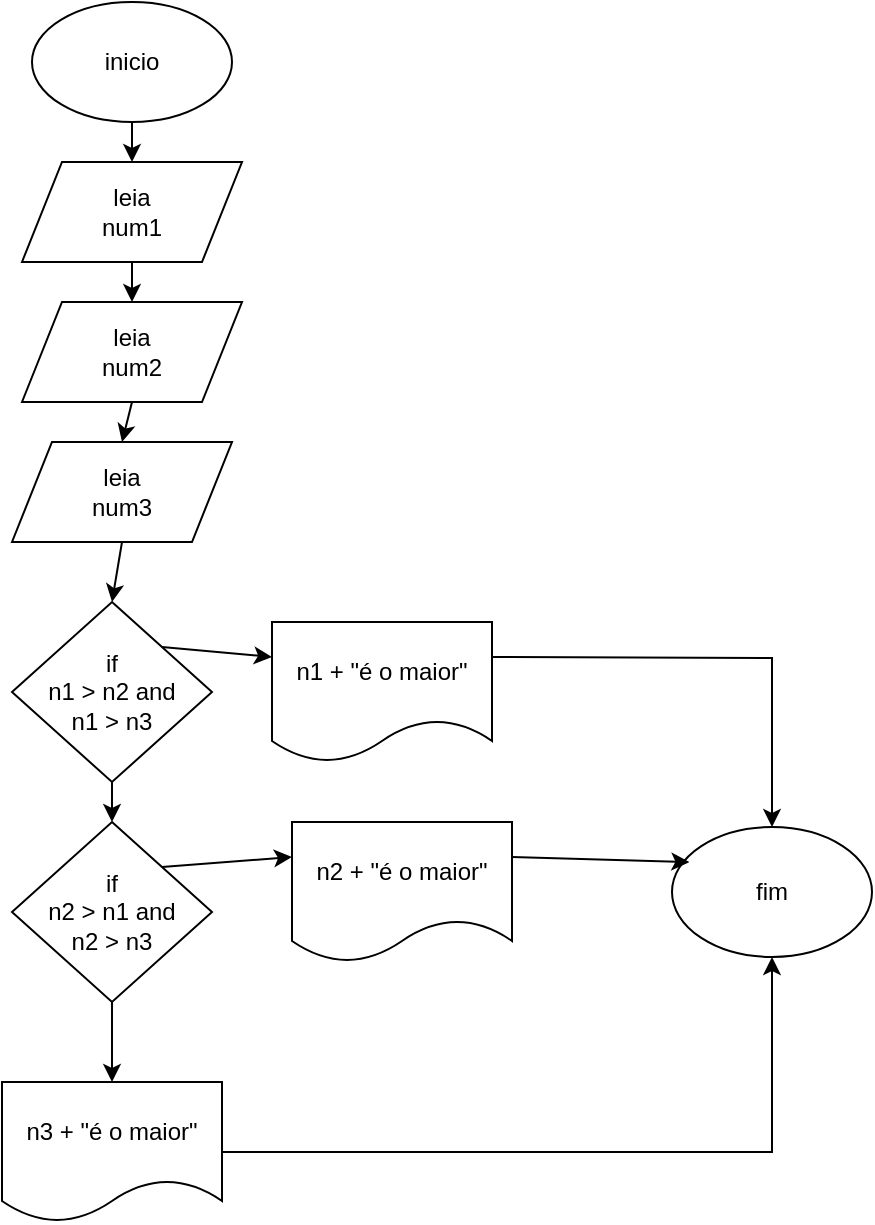 <mxfile version="26.0.9">
  <diagram name="Página-1" id="PWFDOHeIYqr2w3MwK8YD">
    <mxGraphModel dx="1016" dy="607" grid="1" gridSize="10" guides="1" tooltips="1" connect="1" arrows="1" fold="1" page="1" pageScale="1" pageWidth="827" pageHeight="1169" math="0" shadow="0">
      <root>
        <mxCell id="0" />
        <mxCell id="1" parent="0" />
        <mxCell id="cG350mAx-PGWMiqwUf-7-1" value="inicio" style="ellipse;whiteSpace=wrap;html=1;" vertex="1" parent="1">
          <mxGeometry x="360" y="30" width="100" height="60" as="geometry" />
        </mxCell>
        <mxCell id="cG350mAx-PGWMiqwUf-7-2" value="leia&lt;div&gt;num1&lt;/div&gt;" style="shape=parallelogram;perimeter=parallelogramPerimeter;whiteSpace=wrap;html=1;fixedSize=1;" vertex="1" parent="1">
          <mxGeometry x="355" y="110" width="110" height="50" as="geometry" />
        </mxCell>
        <mxCell id="cG350mAx-PGWMiqwUf-7-5" value="leia&lt;div&gt;num2&lt;/div&gt;" style="shape=parallelogram;perimeter=parallelogramPerimeter;whiteSpace=wrap;html=1;fixedSize=1;" vertex="1" parent="1">
          <mxGeometry x="355" y="180" width="110" height="50" as="geometry" />
        </mxCell>
        <mxCell id="cG350mAx-PGWMiqwUf-7-6" value="leia&lt;div&gt;num3&lt;/div&gt;" style="shape=parallelogram;perimeter=parallelogramPerimeter;whiteSpace=wrap;html=1;fixedSize=1;" vertex="1" parent="1">
          <mxGeometry x="350" y="250" width="110" height="50" as="geometry" />
        </mxCell>
        <mxCell id="cG350mAx-PGWMiqwUf-7-7" value="if&lt;div&gt;n1 &amp;gt; n2 and&lt;/div&gt;&lt;div&gt;n1 &amp;gt; n3&lt;/div&gt;" style="rhombus;whiteSpace=wrap;html=1;" vertex="1" parent="1">
          <mxGeometry x="350" y="330" width="100" height="90" as="geometry" />
        </mxCell>
        <mxCell id="cG350mAx-PGWMiqwUf-7-8" value="if&lt;div&gt;n2 &amp;gt; n1 and&lt;/div&gt;&lt;div&gt;n2 &amp;gt; n3&lt;/div&gt;" style="rhombus;whiteSpace=wrap;html=1;" vertex="1" parent="1">
          <mxGeometry x="350" y="440" width="100" height="90" as="geometry" />
        </mxCell>
        <mxCell id="cG350mAx-PGWMiqwUf-7-10" value="n1 + &quot;é o maior&quot;" style="shape=document;whiteSpace=wrap;html=1;boundedLbl=1;" vertex="1" parent="1">
          <mxGeometry x="480" y="340" width="110" height="70" as="geometry" />
        </mxCell>
        <mxCell id="cG350mAx-PGWMiqwUf-7-11" value="n2&lt;span style=&quot;background-color: transparent; color: light-dark(rgb(0, 0, 0), rgb(255, 255, 255));&quot;&gt;&amp;nbsp;+ &quot;é o maior&quot;&lt;/span&gt;" style="shape=document;whiteSpace=wrap;html=1;boundedLbl=1;" vertex="1" parent="1">
          <mxGeometry x="490" y="440" width="110" height="70" as="geometry" />
        </mxCell>
        <mxCell id="cG350mAx-PGWMiqwUf-7-12" value="n3 + &quot;é o maior&quot;" style="shape=document;whiteSpace=wrap;html=1;boundedLbl=1;" vertex="1" parent="1">
          <mxGeometry x="345" y="570" width="110" height="70" as="geometry" />
        </mxCell>
        <mxCell id="cG350mAx-PGWMiqwUf-7-13" value="fim" style="ellipse;whiteSpace=wrap;html=1;" vertex="1" parent="1">
          <mxGeometry x="680" y="442.5" width="100" height="65" as="geometry" />
        </mxCell>
        <mxCell id="cG350mAx-PGWMiqwUf-7-14" value="" style="endArrow=classic;html=1;rounded=0;exitX=0.5;exitY=1;exitDx=0;exitDy=0;entryX=0.5;entryY=0;entryDx=0;entryDy=0;" edge="1" parent="1" source="cG350mAx-PGWMiqwUf-7-7" target="cG350mAx-PGWMiqwUf-7-8">
          <mxGeometry width="50" height="50" relative="1" as="geometry">
            <mxPoint x="460" y="390" as="sourcePoint" />
            <mxPoint x="510" y="340" as="targetPoint" />
          </mxGeometry>
        </mxCell>
        <mxCell id="cG350mAx-PGWMiqwUf-7-15" value="" style="endArrow=classic;html=1;rounded=0;exitX=1;exitY=0;exitDx=0;exitDy=0;entryX=0;entryY=0.25;entryDx=0;entryDy=0;" edge="1" parent="1" source="cG350mAx-PGWMiqwUf-7-7" target="cG350mAx-PGWMiqwUf-7-10">
          <mxGeometry width="50" height="50" relative="1" as="geometry">
            <mxPoint x="460" y="390" as="sourcePoint" />
            <mxPoint x="480" y="351" as="targetPoint" />
          </mxGeometry>
        </mxCell>
        <mxCell id="cG350mAx-PGWMiqwUf-7-16" value="" style="endArrow=classic;html=1;rounded=0;exitX=0.5;exitY=1;exitDx=0;exitDy=0;entryX=0.5;entryY=0;entryDx=0;entryDy=0;" edge="1" parent="1" source="cG350mAx-PGWMiqwUf-7-6" target="cG350mAx-PGWMiqwUf-7-7">
          <mxGeometry width="50" height="50" relative="1" as="geometry">
            <mxPoint x="460" y="390" as="sourcePoint" />
            <mxPoint x="510" y="340" as="targetPoint" />
          </mxGeometry>
        </mxCell>
        <mxCell id="cG350mAx-PGWMiqwUf-7-17" value="" style="endArrow=classic;html=1;rounded=0;exitX=0.5;exitY=1;exitDx=0;exitDy=0;entryX=0.5;entryY=0;entryDx=0;entryDy=0;" edge="1" parent="1" source="cG350mAx-PGWMiqwUf-7-5" target="cG350mAx-PGWMiqwUf-7-6">
          <mxGeometry width="50" height="50" relative="1" as="geometry">
            <mxPoint x="460" y="390" as="sourcePoint" />
            <mxPoint x="510" y="340" as="targetPoint" />
          </mxGeometry>
        </mxCell>
        <mxCell id="cG350mAx-PGWMiqwUf-7-18" value="" style="endArrow=classic;html=1;rounded=0;exitX=0.5;exitY=1;exitDx=0;exitDy=0;entryX=0.5;entryY=0;entryDx=0;entryDy=0;" edge="1" parent="1" source="cG350mAx-PGWMiqwUf-7-2" target="cG350mAx-PGWMiqwUf-7-5">
          <mxGeometry width="50" height="50" relative="1" as="geometry">
            <mxPoint x="460" y="390" as="sourcePoint" />
            <mxPoint x="510" y="340" as="targetPoint" />
          </mxGeometry>
        </mxCell>
        <mxCell id="cG350mAx-PGWMiqwUf-7-19" value="" style="endArrow=classic;html=1;rounded=0;exitX=0.5;exitY=1;exitDx=0;exitDy=0;entryX=0.5;entryY=0;entryDx=0;entryDy=0;" edge="1" parent="1" source="cG350mAx-PGWMiqwUf-7-1" target="cG350mAx-PGWMiqwUf-7-2">
          <mxGeometry width="50" height="50" relative="1" as="geometry">
            <mxPoint x="460" y="390" as="sourcePoint" />
            <mxPoint x="510" y="340" as="targetPoint" />
          </mxGeometry>
        </mxCell>
        <mxCell id="cG350mAx-PGWMiqwUf-7-21" value="" style="endArrow=classic;html=1;rounded=0;exitX=0.5;exitY=1;exitDx=0;exitDy=0;entryX=0.5;entryY=0;entryDx=0;entryDy=0;" edge="1" parent="1" source="cG350mAx-PGWMiqwUf-7-8" target="cG350mAx-PGWMiqwUf-7-12">
          <mxGeometry width="50" height="50" relative="1" as="geometry">
            <mxPoint x="460" y="390" as="sourcePoint" />
            <mxPoint x="400" y="560" as="targetPoint" />
          </mxGeometry>
        </mxCell>
        <mxCell id="cG350mAx-PGWMiqwUf-7-22" value="" style="endArrow=classic;html=1;rounded=0;exitX=1;exitY=0.5;exitDx=0;exitDy=0;entryX=0.5;entryY=1;entryDx=0;entryDy=0;" edge="1" parent="1" source="cG350mAx-PGWMiqwUf-7-12" target="cG350mAx-PGWMiqwUf-7-13">
          <mxGeometry width="50" height="50" relative="1" as="geometry">
            <mxPoint x="460" y="390" as="sourcePoint" />
            <mxPoint x="510" y="340" as="targetPoint" />
            <Array as="points">
              <mxPoint x="730" y="605" />
            </Array>
          </mxGeometry>
        </mxCell>
        <mxCell id="cG350mAx-PGWMiqwUf-7-23" value="" style="endArrow=classic;html=1;rounded=0;exitX=1;exitY=0.25;exitDx=0;exitDy=0;entryX=0.087;entryY=0.27;entryDx=0;entryDy=0;entryPerimeter=0;" edge="1" parent="1" source="cG350mAx-PGWMiqwUf-7-11" target="cG350mAx-PGWMiqwUf-7-13">
          <mxGeometry width="50" height="50" relative="1" as="geometry">
            <mxPoint x="460" y="390" as="sourcePoint" />
            <mxPoint x="510" y="340" as="targetPoint" />
          </mxGeometry>
        </mxCell>
        <mxCell id="cG350mAx-PGWMiqwUf-7-24" value="" style="endArrow=classic;html=1;rounded=0;exitX=1;exitY=0.25;exitDx=0;exitDy=0;entryX=0.5;entryY=0;entryDx=0;entryDy=0;" edge="1" parent="1" source="cG350mAx-PGWMiqwUf-7-10" target="cG350mAx-PGWMiqwUf-7-13">
          <mxGeometry width="50" height="50" relative="1" as="geometry">
            <mxPoint x="460" y="390" as="sourcePoint" />
            <mxPoint x="510" y="340" as="targetPoint" />
            <Array as="points">
              <mxPoint x="730" y="358" />
            </Array>
          </mxGeometry>
        </mxCell>
        <mxCell id="cG350mAx-PGWMiqwUf-7-26" value="" style="endArrow=classic;html=1;rounded=0;exitX=1;exitY=0;exitDx=0;exitDy=0;entryX=0;entryY=0.25;entryDx=0;entryDy=0;" edge="1" parent="1" source="cG350mAx-PGWMiqwUf-7-8" target="cG350mAx-PGWMiqwUf-7-11">
          <mxGeometry width="50" height="50" relative="1" as="geometry">
            <mxPoint x="460" y="390" as="sourcePoint" />
            <mxPoint x="510" y="340" as="targetPoint" />
          </mxGeometry>
        </mxCell>
      </root>
    </mxGraphModel>
  </diagram>
</mxfile>
